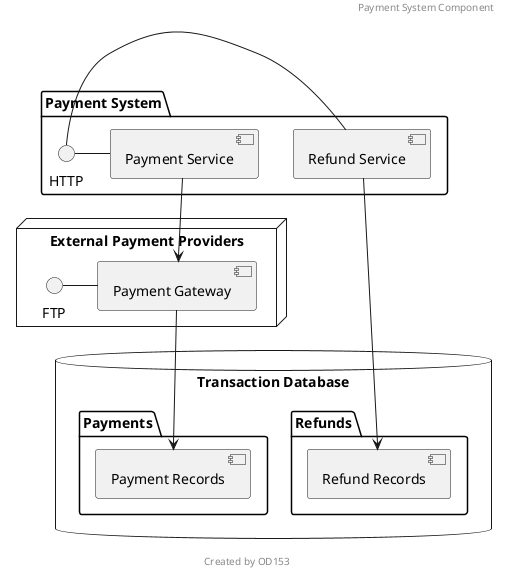@startuml
header Payment System Component
footer Created by OD153
package "Payment System" {
  HTTP - [Payment Service]
  HTTP - [Refund Service]
}

node "External Payment Providers" {
  FTP - [Payment Gateway]
}

database "Transaction Database" {
  folder "Payments" {
    [Payment Records]
  }
  folder "Refunds" {
    [Refund Records]
  }
}

[Payment Service] --> [Payment Gateway]
[Payment Gateway] --> [Payment Records]
[Refund Service] --> [Refund Records]
@enduml
